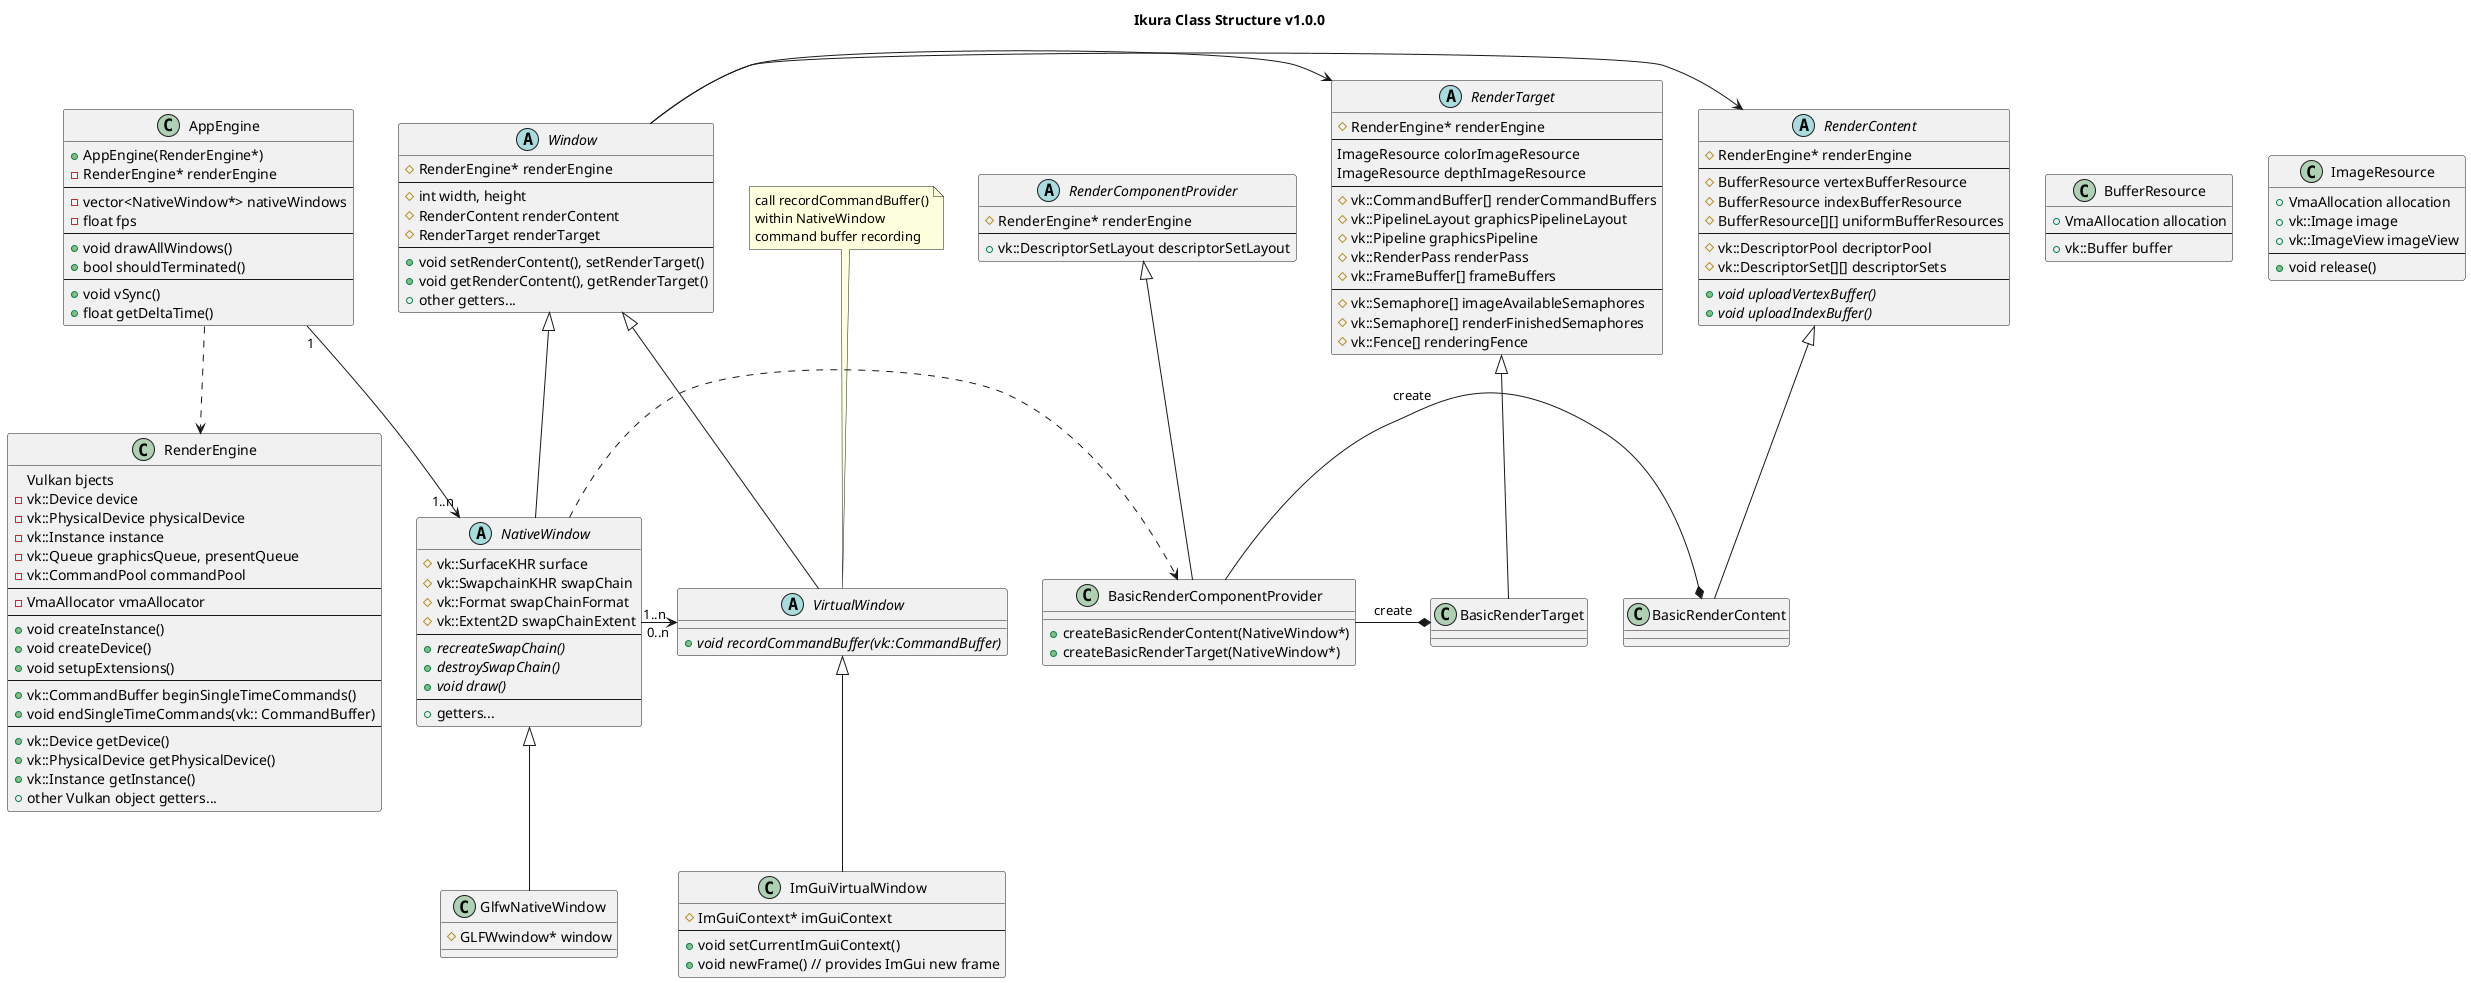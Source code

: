 @startuml ikura
title Ikura Class Structure v1.0.0

' ==================================================
'   class definitions
' ==================================================

' engine --------------------

class RenderEngine {
	Vulkan bjects
	- vk::Device device
	- vk::PhysicalDevice physicalDevice
	- vk::Instance instance
	- vk::Queue graphicsQueue, presentQueue
	- vk::CommandPool commandPool
	----
	- VmaAllocator vmaAllocator
	----
	+ void createInstance()
	+ void createDevice()
	+ void setupExtensions()
	----
	+ vk::CommandBuffer beginSingleTimeCommands()
	+ void endSingleTimeCommands(vk:: CommandBuffer)
	----
	+ vk::Device getDevice()
	+ vk::PhysicalDevice getPhysicalDevice()
	+ vk::Instance getInstance()
	+ other Vulkan object getters...
}

class AppEngine {
	+ AppEngine(RenderEngine*)
	- RenderEngine* renderEngine
	----
	- vector<NativeWindow*> nativeWindows
	- float fps
	----
	+ void drawAllWindows()
	+ bool shouldTerminated()
	----
	+ void vSync()
	+ float getDeltaTime()
}

' window --------------------

abstract Window {
	# RenderEngine* renderEngine
	----
	# int width, height
	# RenderContent renderContent
	# RenderTarget renderTarget
	----
	+ void setRenderContent(), setRenderTarget()
	+ void getRenderContent(), getRenderTarget()
	+ other getters...
}

abstract NativeWindow {
	# vk::SurfaceKHR surface
	# vk::SwapchainKHR swapChain
	# vk::Format swapChainFormat
	# vk::Extent2D swapChainExtent
	----
	+ {abstract} recreateSwapChain()
	+ {abstract} destroySwapChain()
	+ {abstract} void draw()
	----
	+ getters...
}

class GlfwNativeWindow {
	# GLFWwindow* window
}

abstract VirtualWindow {
	+ {abstract} void recordCommandBuffer(vk::CommandBuffer)
}

class ImGuiVirtualWindow {
	# ImGuiContext* imGuiContext
	----
	+ void setCurrentImGuiContext()
	+ void newFrame() // provides ImGui new frame
}

' render component

abstract RenderContent {
	# RenderEngine* renderEngine
	----
	# BufferResource vertexBufferResource
	# BufferResource indexBufferResource
	# BufferResource[][] uniformBufferResources
	----
	# vk::DescriptorPool decriptorPool
	# vk::DescriptorSet[][] descriptorSets
	----
	+ {abstract} void uploadVertexBuffer()
	+ {abstract} void uploadIndexBuffer()
}

class BasicRenderContent {

}

abstract RenderTarget {
	# RenderEngine* renderEngine
	----
	ImageResource colorImageResource
	ImageResource depthImageResource
	----
	# vk::CommandBuffer[] renderCommandBuffers
	# vk::PipelineLayout graphicsPipelineLayout
	# vk::Pipeline graphicsPipeline
	# vk::RenderPass renderPass
	# vk::FrameBuffer[] frameBuffers
	----
	# vk::Semaphore[] imageAvailableSemaphores
	# vk::Semaphore[] renderFinishedSemaphores
	# vk::Fence[] renderingFence
}

class BasicRenderTarget {

}

abstract RenderComponentProvider {
	# RenderEngine* renderEngine
	----
	+ vk::DescriptorSetLayout descriptorSetLayout
}

class BasicRenderComponentProvider {
	+ createBasicRenderContent(NativeWindow*)
	+ createBasicRenderTarget(NativeWindow*)
}

' resources

class BufferResource {
	+ VmaAllocation allocation
	----
	+ vk::Buffer buffer
}

class ImageResource {
	+ VmaAllocation allocation
	+ vk::Image image
	+ vk::ImageView imageView
	----
	+ void release()
}


' ==================================================
'   relations
' ==================================================

' notes --------------------

note top of VirtualWindow
	call recordCommandBuffer()
	within NativeWindow
	command buffer recording
end note

' inheritances --------------------

Window <|-- NativeWindow
Window <|-- VirtualWindow
NativeWindow <|-- GlfwNativeWindow
VirtualWindow <|-- ImGuiVirtualWindow

RenderContent <|-- BasicRenderContent
RenderTarget <|-- BasicRenderTarget
RenderComponentProvider <|-- BasicRenderComponentProvider

' dependencies --------------------

AppEngine ..> RenderEngine
AppEngine "1" --> "1..n" NativeWindow

NativeWindow "1..n " -> " 0..n" VirtualWindow

Window -> RenderContent
Window -> RenderTarget

NativeWindow .> BasicRenderComponentProvider
BasicRenderComponentProvider -* BasicRenderContent : "create"
BasicRenderComponentProvider -* BasicRenderTarget  : "create"

@enduml